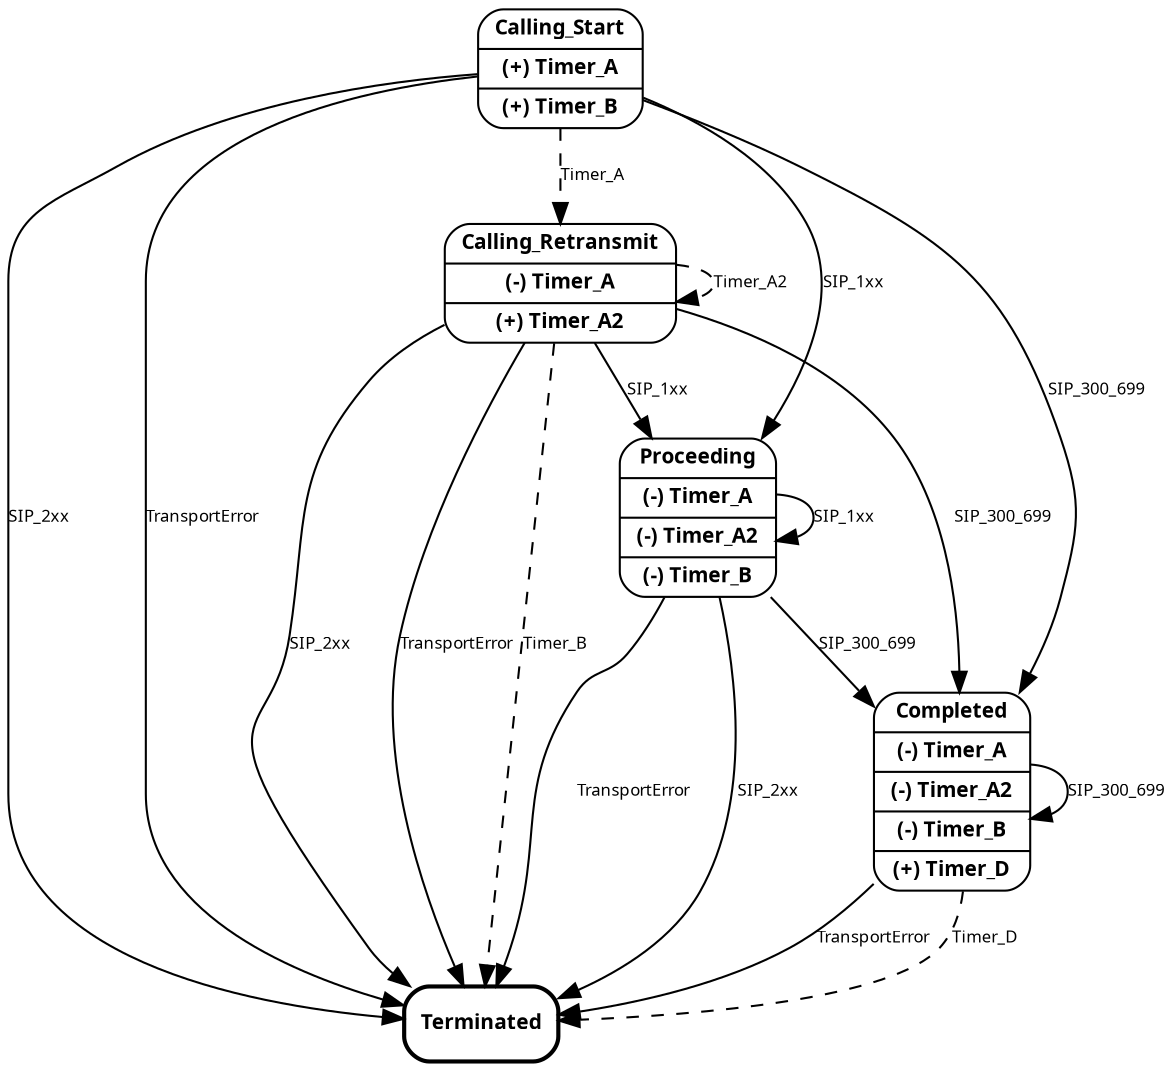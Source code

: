 digraph {
    edge[fontname = "tahoma"; fontsize = 8];
    node[fontname = "tahoma bold"; fontsize = 10];
    Calling_Start [shape = Mrecord; label = "{ Calling_Start | (+) Timer_A| (+) Timer_B}"];
    Calling_Retransmit [shape = Mrecord; label = "{ Calling_Retransmit | (-) Timer_A| (+) Timer_A2}"];
    Proceeding [shape = Mrecord; label = "{ Proceeding | (-) Timer_A| (-) Timer_A2| (-) Timer_B}"];
    Completed [shape = Mrecord; label = "{ Completed | (-) Timer_A| (-) Timer_A2| (-) Timer_B| (+) Timer_D}"];
    Terminated [shape = Mrecord; label = "{ Terminated }"; style = bold];
    Calling_Start -> Proceeding [label = "SIP_1xx"];
    Calling_Start -> Terminated [label = "SIP_2xx"];
    Calling_Start -> Completed [label = "SIP_300_699"];
    Calling_Start -> Terminated [label = "TransportError"];
    Calling_Start -> Calling_Retransmit [label = "Timer_A"][style = dashed];
    Calling_Retransmit -> Proceeding [label = "SIP_1xx"];
    Calling_Retransmit -> Terminated [label = "SIP_2xx"];
    Calling_Retransmit -> Completed [label = "SIP_300_699"];
    Calling_Retransmit -> Terminated [label = "TransportError"];
    Calling_Retransmit -> Calling_Retransmit [label = "Timer_A2"][style = dashed];
    Calling_Retransmit -> Terminated [label = "Timer_B"][style = dashed];
    Proceeding -> Proceeding [label = "SIP_1xx"];
    Proceeding -> Terminated [label = "SIP_2xx"];
    Proceeding -> Completed [label = "SIP_300_699"];
    Proceeding -> Terminated [label = "TransportError"];
    Completed -> Completed [label = "SIP_300_699"];
    Completed -> Terminated [label = "TransportError"];
    Completed -> Terminated [label = "Timer_D"][style = dashed];
}
